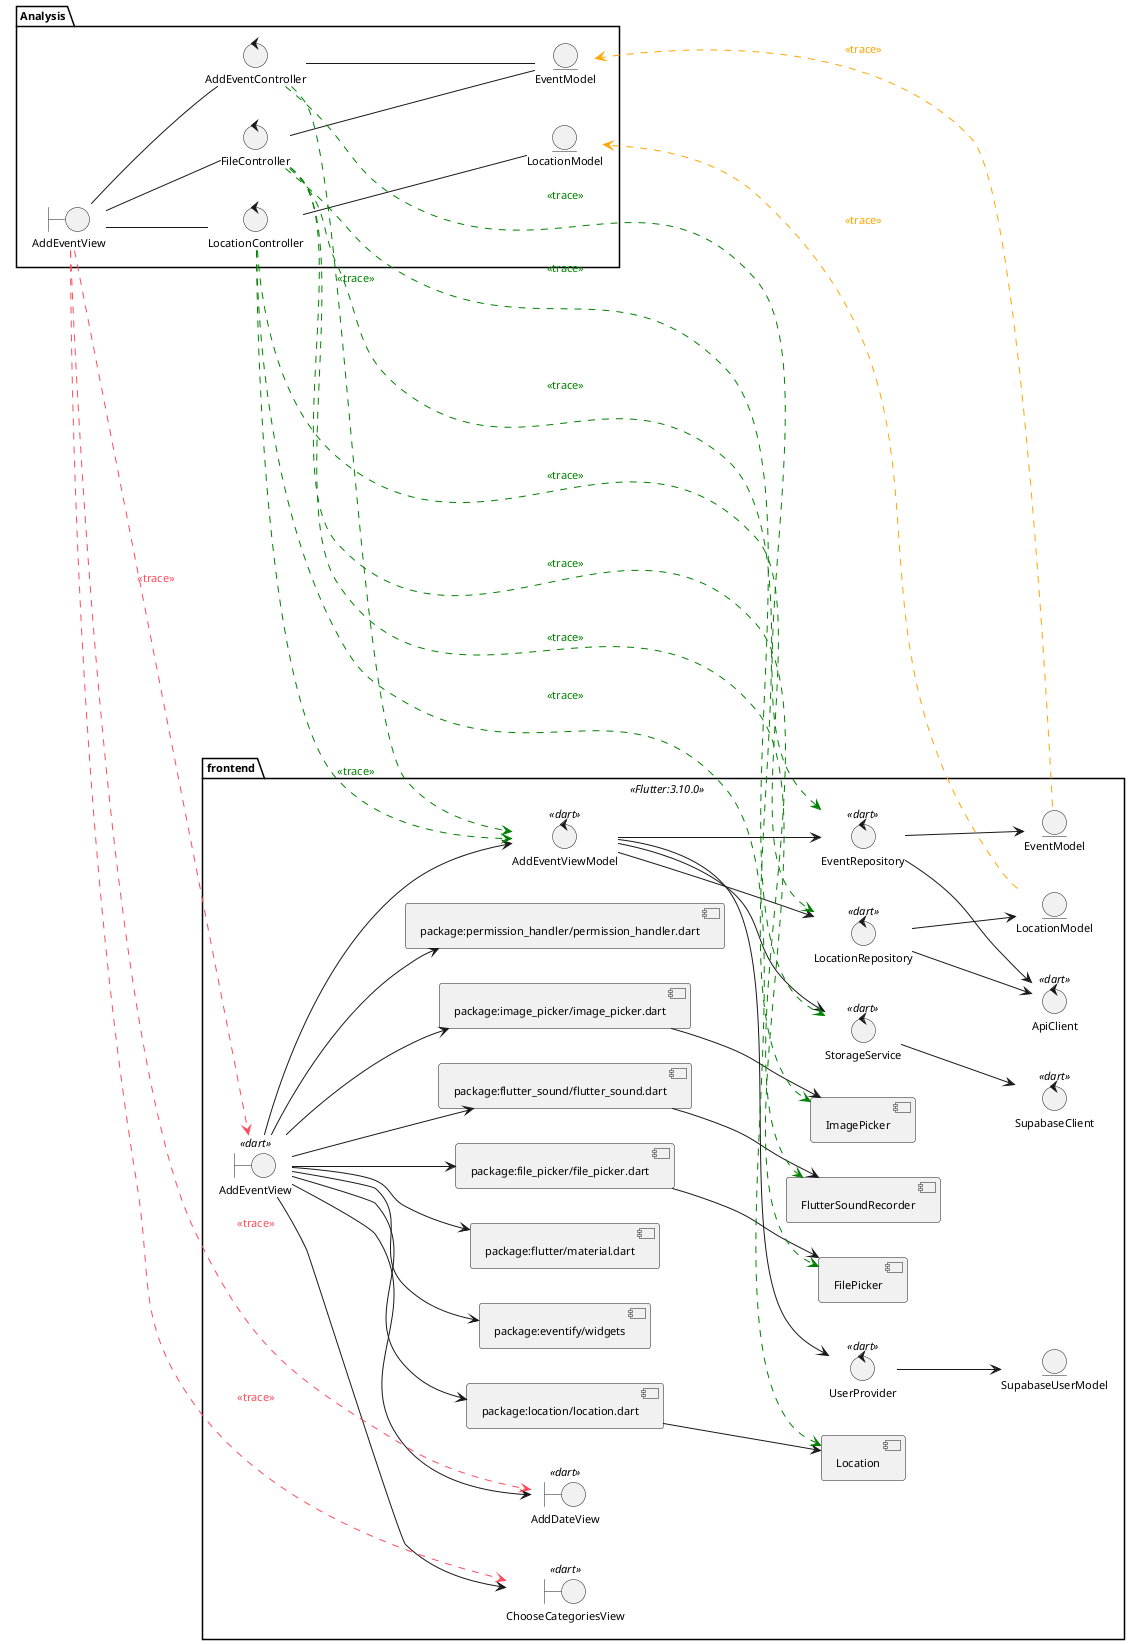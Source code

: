 @startuml TraceAnalysisClassDiagram
skinparam style strictuml
left to right direction
skinparam defaultTextAlignment center
skinparam defaultFontSize 11



package Analysis {
    entity "EventModel" as eventModelAnalysis
    entity "LocationModel" as locationModelAnalysis

    boundary "AddEventView" as addEventViewAnalysis

    control "FileController" as fileController
    control "AddEventController" as addEventController
    control "LocationController" as locationController

    addEventViewAnalysis -- addEventController
    addEventViewAnalysis -- locationController
    addEventViewAnalysis -- fileController

    addEventController -- eventModelAnalysis
    fileController -- eventModelAnalysis
    locationController -- locationModelAnalysis
}

package frontend <<Flutter:3.10.0>>{
    boundary "AddEventView" as addEventView << dart >>
    boundary "AddDateView" as addDateView << dart >>
    boundary "ChooseCategoriesView" as chooseCategoriesView << dart >>

    component "package:eventify/widgets" as widgets
    component "package:flutter/material.dart" as material
    component "package:location/location.dart" as locationPackage
    component "package:file_picker/file_picker.dart" as flutterFilePicker
    component "package:flutter_sound/flutter_sound.dart" as flutterSound
    component "package:permission_handler/permission_handler.dart" as permissionHandler
    component "package:image_picker/image_picker.dart" as flutterImagePicker
    component "Location" as location
    component "FilePicker" as filePicker
    component "FlutterSoundRecorder" as flutterSoundRecorder
    component "ImagePicker" as imagePicker

    control "EventRepository" as eventRepository << dart >>
    control "LocationRepository" as locationRepository << dart >>
    control "StorageService" as storageService << dart >>
    control "UserProvider" as userProvider << dart >>
    control "ApiClient" as apiClient << dart >>
    control "SupabaseClient" as supabaseClient << dart >>
    control "AddEventViewModel" as addEventViewModel << dart >>

    entity "EventModel" as eventModel
    entity "LocationModel" as locationModel
    entity "SupabaseUserModel" as supabaseUserModel
}



addEventView --> addDateView
addEventView --> chooseCategoriesView
addEventView --> widgets
addEventView --> material
addEventView --> locationPackage
addEventView --> flutterFilePicker
addEventView --> flutterSound
addEventView --> permissionHandler
addEventView --> flutterImagePicker
addEventView --> addEventViewModel

addEventViewModel --> eventRepository
addEventViewModel --> locationRepository
addEventViewModel --> storageService
addEventViewModel --> userProvider

eventRepository --> apiClient
eventRepository --> eventModel

locationRepository --> apiClient
locationRepository --> locationModel

storageService --> supabaseClient

userProvider --> supabaseUserModel

locationPackage --> location
flutterFilePicker --> filePicker
flutterSound --> flutterSoundRecorder
flutterImagePicker --> imagePicker

addEventViewAnalysis .[#ff4b5d].> addEventView : <font color=#ff4b5d><<trace>></font>
addEventViewAnalysis .[#ff4b5d].> addDateView : <font color=#ff4b5d><<trace>></font>
addEventViewAnalysis .[#ff4b5d].> chooseCategoriesView : <font color=#ff4b5d><<trace>></font>

addEventController .[#green].> addEventViewModel : <font color=green><<trace>></font>
addEventController .[#green].> eventRepository : <font color=green><<trace>></font>
fileController .[#green].> storageService : <font color=green><<trace>></font>
locationController .[#green].> addEventViewModel : <font color=green><<trace>></font>
locationController .[#green].> locationRepository : <font color=green><<trace>></font>
locationController .[#green].> location : <font color=green><<trace>></font>
fileController .[#green].> imagePicker : <font color=green><<trace>></font>
fileController .[#green].> flutterSoundRecorder : <font color=green><<trace>></font>
fileController .[#green].> filePicker : <font color=green><<trace>></font>


eventModel .[#orange].> eventModelAnalysis : <font color=orange><<trace>></font>
locationModel .[#orange].> locationModelAnalysis : <font color=orange><<trace>></font>

